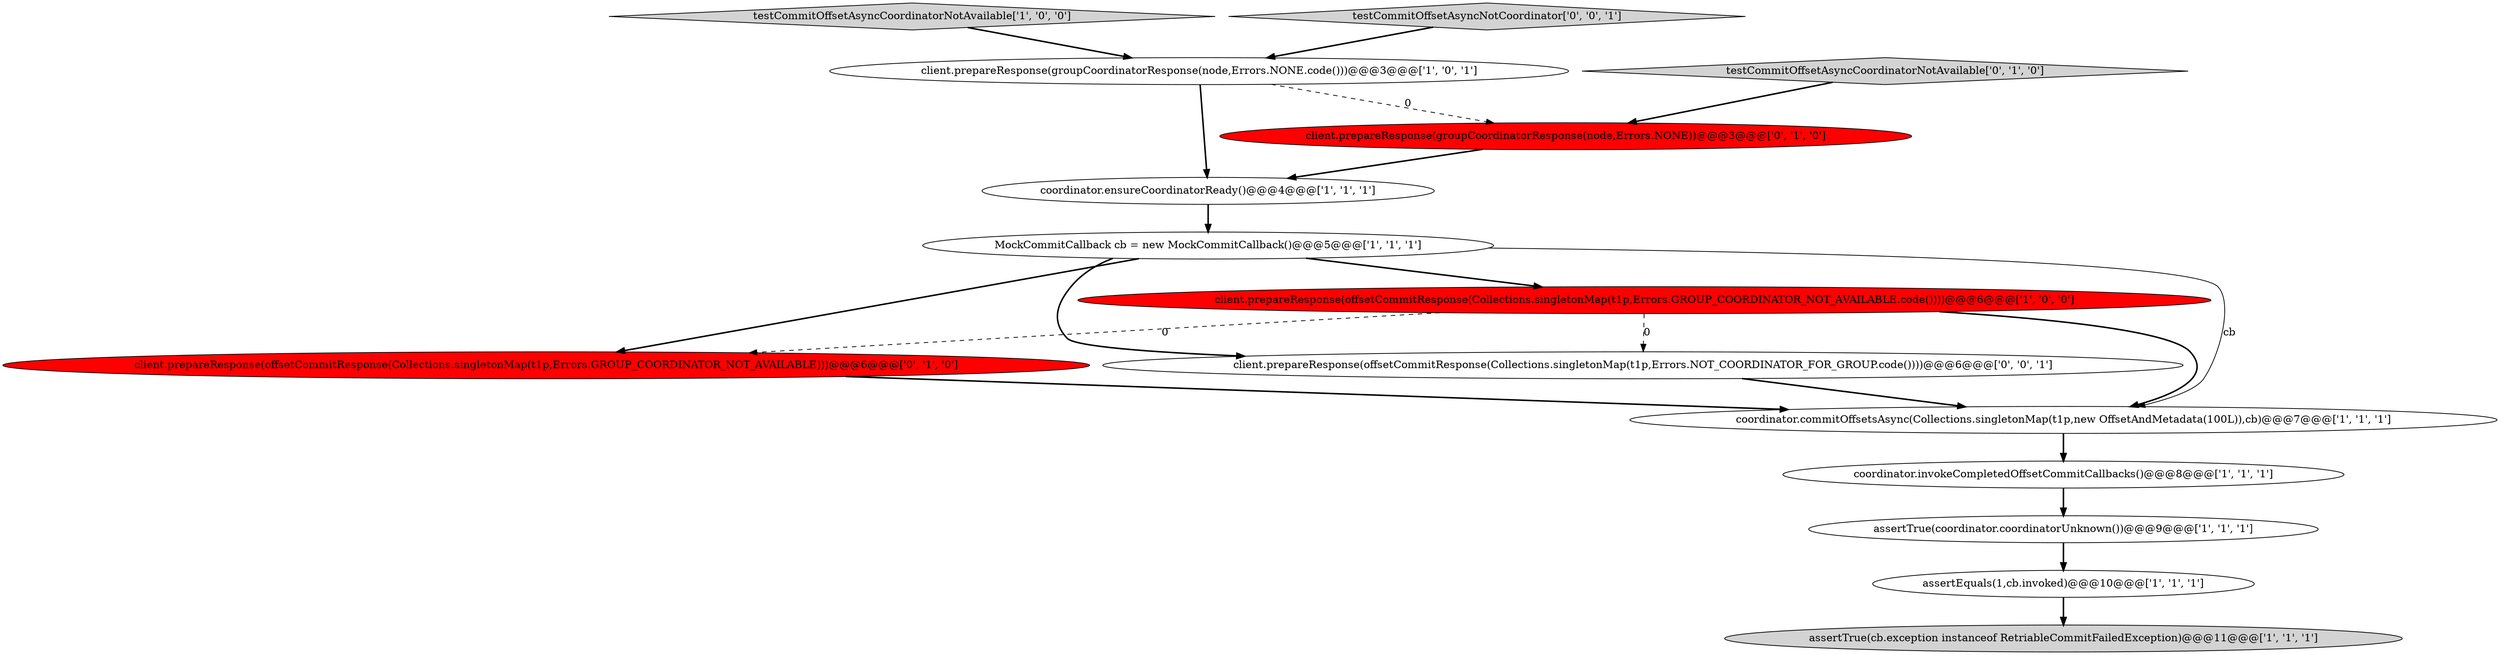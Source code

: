 digraph {
4 [style = filled, label = "client.prepareResponse(groupCoordinatorResponse(node,Errors.NONE.code()))@@@3@@@['1', '0', '1']", fillcolor = white, shape = ellipse image = "AAA0AAABBB1BBB"];
5 [style = filled, label = "coordinator.invokeCompletedOffsetCommitCallbacks()@@@8@@@['1', '1', '1']", fillcolor = white, shape = ellipse image = "AAA0AAABBB1BBB"];
7 [style = filled, label = "coordinator.commitOffsetsAsync(Collections.singletonMap(t1p,new OffsetAndMetadata(100L)),cb)@@@7@@@['1', '1', '1']", fillcolor = white, shape = ellipse image = "AAA0AAABBB1BBB"];
2 [style = filled, label = "assertTrue(cb.exception instanceof RetriableCommitFailedException)@@@11@@@['1', '1', '1']", fillcolor = lightgray, shape = ellipse image = "AAA0AAABBB1BBB"];
8 [style = filled, label = "assertTrue(coordinator.coordinatorUnknown())@@@9@@@['1', '1', '1']", fillcolor = white, shape = ellipse image = "AAA0AAABBB1BBB"];
3 [style = filled, label = "client.prepareResponse(offsetCommitResponse(Collections.singletonMap(t1p,Errors.GROUP_COORDINATOR_NOT_AVAILABLE.code())))@@@6@@@['1', '0', '0']", fillcolor = red, shape = ellipse image = "AAA1AAABBB1BBB"];
1 [style = filled, label = "coordinator.ensureCoordinatorReady()@@@4@@@['1', '1', '1']", fillcolor = white, shape = ellipse image = "AAA0AAABBB1BBB"];
10 [style = filled, label = "client.prepareResponse(offsetCommitResponse(Collections.singletonMap(t1p,Errors.GROUP_COORDINATOR_NOT_AVAILABLE)))@@@6@@@['0', '1', '0']", fillcolor = red, shape = ellipse image = "AAA1AAABBB2BBB"];
14 [style = filled, label = "client.prepareResponse(offsetCommitResponse(Collections.singletonMap(t1p,Errors.NOT_COORDINATOR_FOR_GROUP.code())))@@@6@@@['0', '0', '1']", fillcolor = white, shape = ellipse image = "AAA0AAABBB3BBB"];
9 [style = filled, label = "testCommitOffsetAsyncCoordinatorNotAvailable['1', '0', '0']", fillcolor = lightgray, shape = diamond image = "AAA0AAABBB1BBB"];
13 [style = filled, label = "testCommitOffsetAsyncNotCoordinator['0', '0', '1']", fillcolor = lightgray, shape = diamond image = "AAA0AAABBB3BBB"];
12 [style = filled, label = "testCommitOffsetAsyncCoordinatorNotAvailable['0', '1', '0']", fillcolor = lightgray, shape = diamond image = "AAA0AAABBB2BBB"];
11 [style = filled, label = "client.prepareResponse(groupCoordinatorResponse(node,Errors.NONE))@@@3@@@['0', '1', '0']", fillcolor = red, shape = ellipse image = "AAA1AAABBB2BBB"];
0 [style = filled, label = "assertEquals(1,cb.invoked)@@@10@@@['1', '1', '1']", fillcolor = white, shape = ellipse image = "AAA0AAABBB1BBB"];
6 [style = filled, label = "MockCommitCallback cb = new MockCommitCallback()@@@5@@@['1', '1', '1']", fillcolor = white, shape = ellipse image = "AAA0AAABBB1BBB"];
8->0 [style = bold, label=""];
6->14 [style = bold, label=""];
6->3 [style = bold, label=""];
5->8 [style = bold, label=""];
7->5 [style = bold, label=""];
4->1 [style = bold, label=""];
1->6 [style = bold, label=""];
6->7 [style = solid, label="cb"];
3->10 [style = dashed, label="0"];
4->11 [style = dashed, label="0"];
3->14 [style = dashed, label="0"];
3->7 [style = bold, label=""];
11->1 [style = bold, label=""];
10->7 [style = bold, label=""];
14->7 [style = bold, label=""];
6->10 [style = bold, label=""];
13->4 [style = bold, label=""];
9->4 [style = bold, label=""];
0->2 [style = bold, label=""];
12->11 [style = bold, label=""];
}
